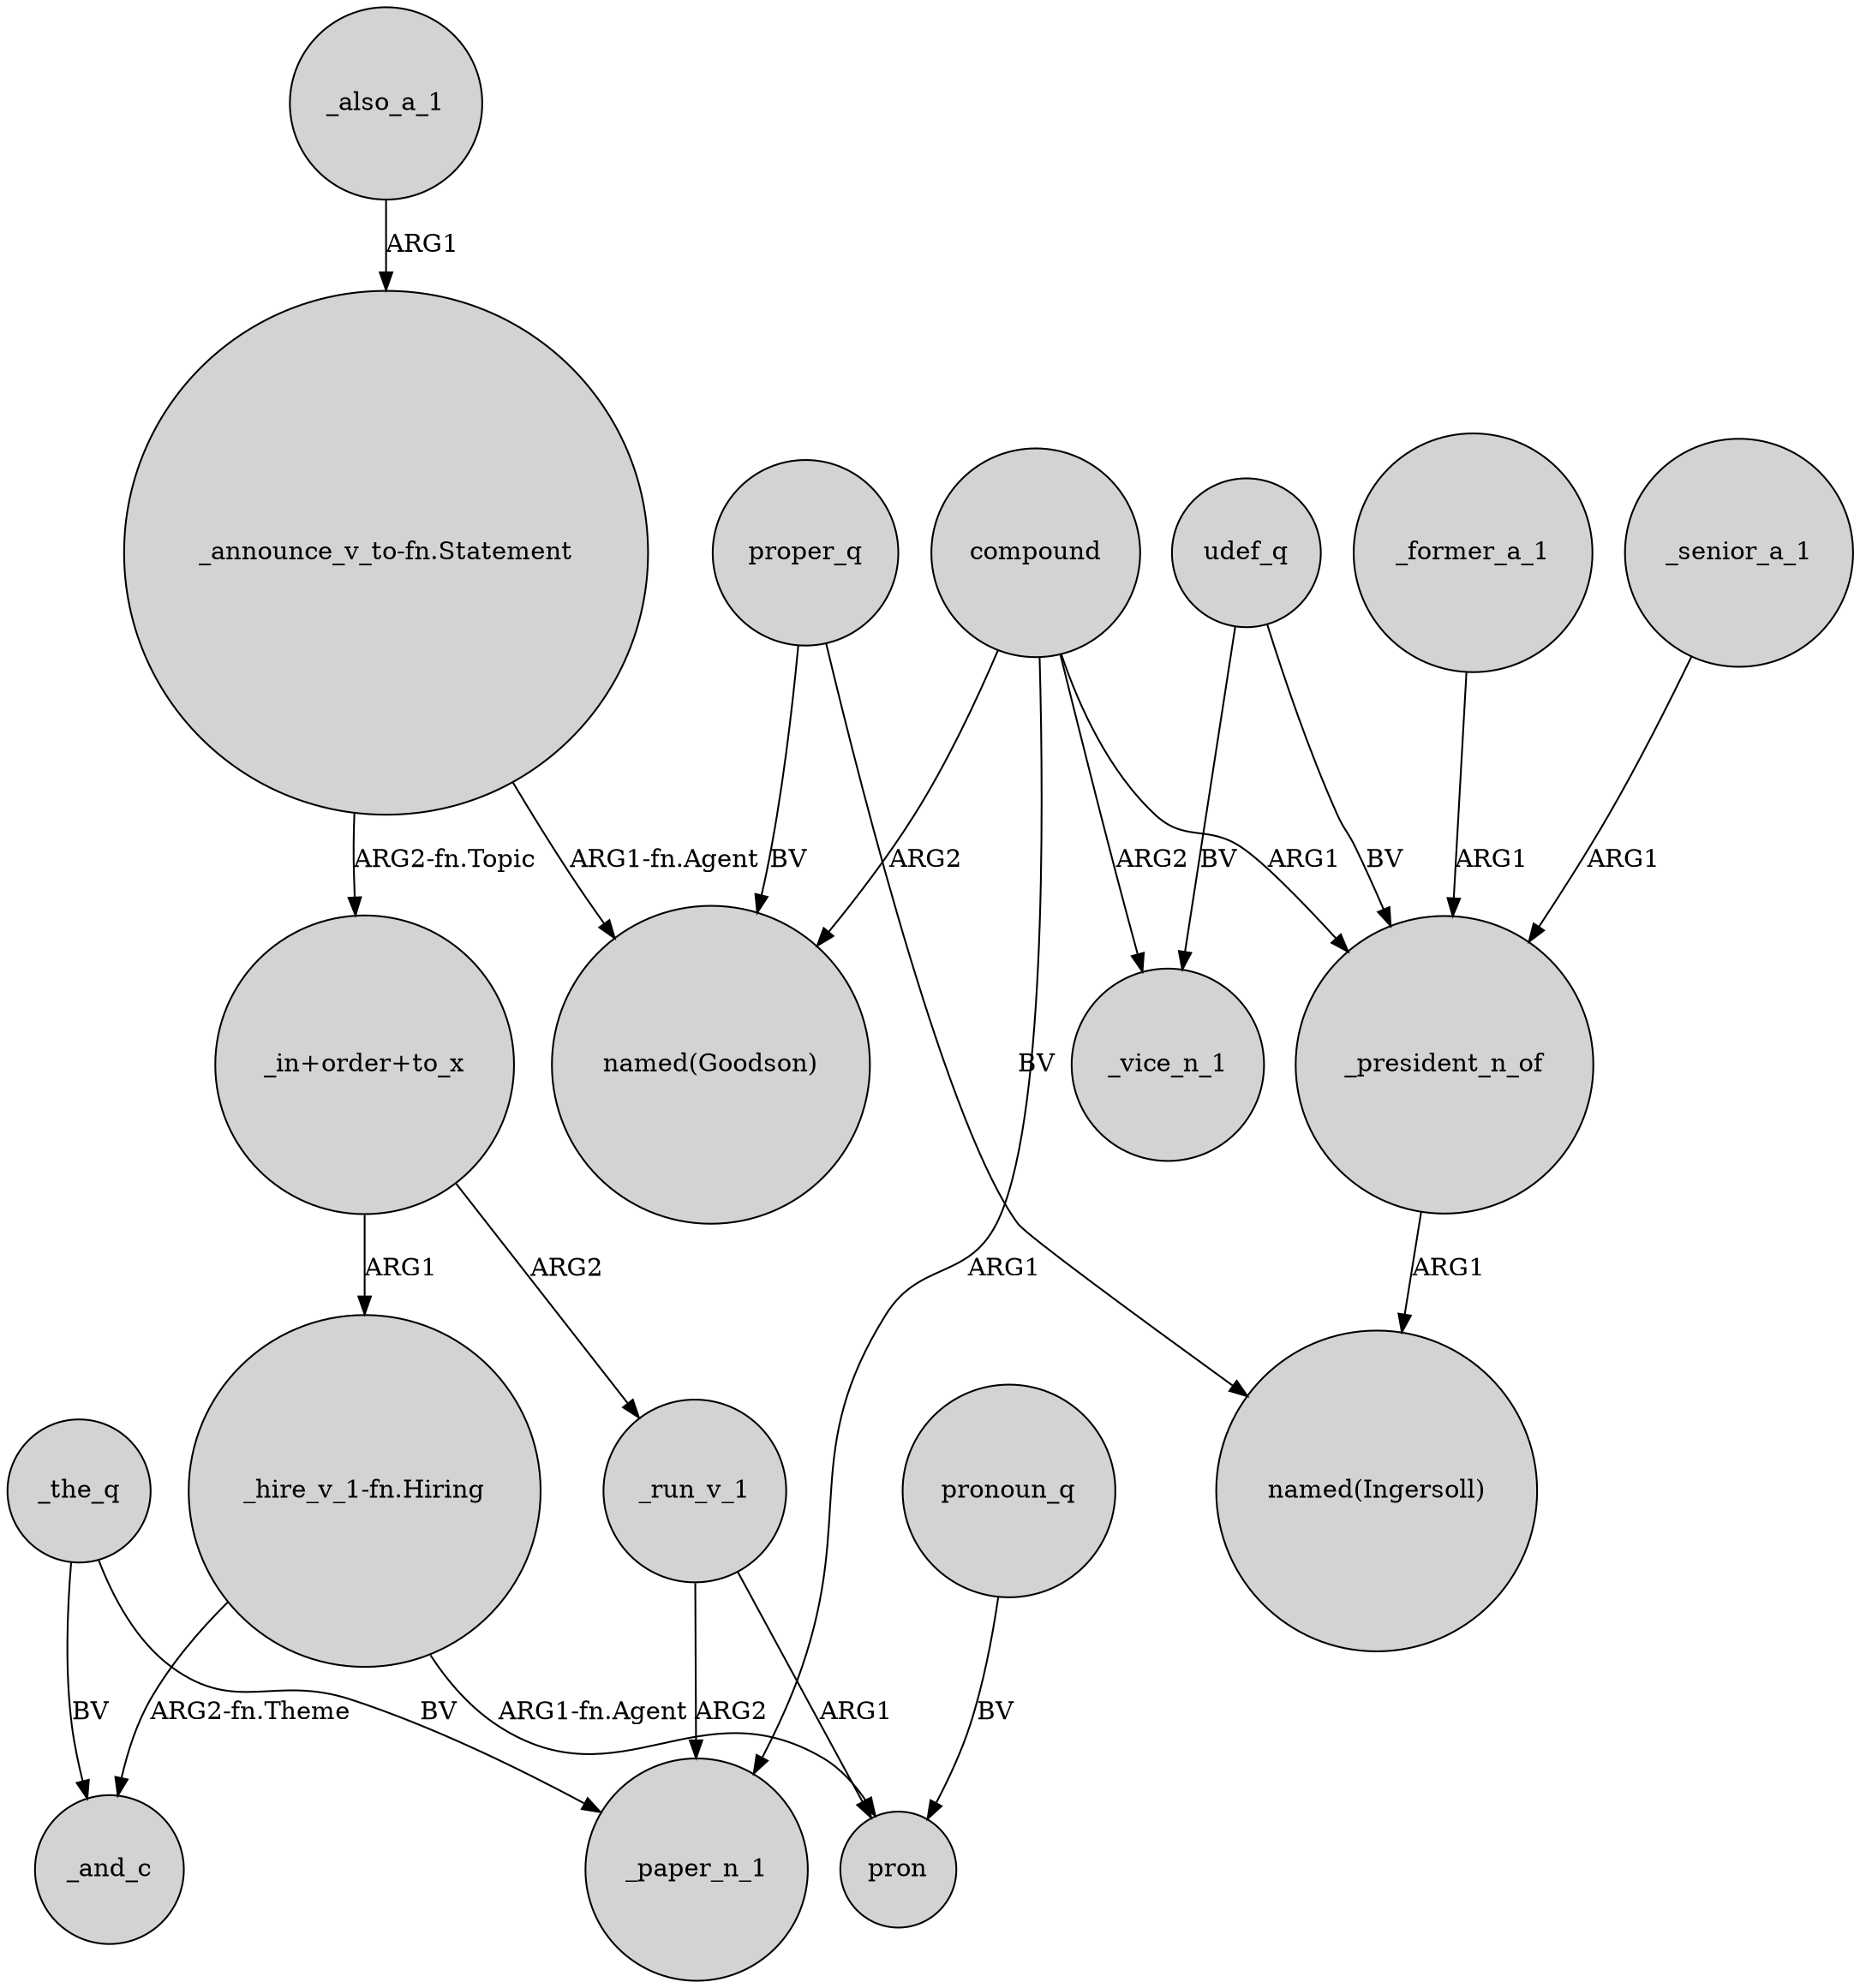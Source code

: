 digraph {
	node [shape=circle style=filled]
	_the_q -> _and_c [label=BV]
	compound -> _vice_n_1 [label=ARG2]
	_former_a_1 -> _president_n_of [label=ARG1]
	_the_q -> _paper_n_1 [label=BV]
	proper_q -> "named(Goodson)" [label=BV]
	"_in+order+to_x" -> _run_v_1 [label=ARG2]
	_run_v_1 -> pron [label=ARG1]
	compound -> _paper_n_1 [label=ARG1]
	_president_n_of -> "named(Ingersoll)" [label=ARG1]
	_senior_a_1 -> _president_n_of [label=ARG1]
	_also_a_1 -> "_announce_v_to-fn.Statement" [label=ARG1]
	udef_q -> _vice_n_1 [label=BV]
	proper_q -> "named(Ingersoll)" [label=BV]
	"_hire_v_1-fn.Hiring" -> pron [label="ARG1-fn.Agent"]
	pronoun_q -> pron [label=BV]
	compound -> _president_n_of [label=ARG1]
	"_announce_v_to-fn.Statement" -> "named(Goodson)" [label="ARG1-fn.Agent"]
	udef_q -> _president_n_of [label=BV]
	compound -> "named(Goodson)" [label=ARG2]
	"_hire_v_1-fn.Hiring" -> _and_c [label="ARG2-fn.Theme"]
	_run_v_1 -> _paper_n_1 [label=ARG2]
	"_announce_v_to-fn.Statement" -> "_in+order+to_x" [label="ARG2-fn.Topic"]
	"_in+order+to_x" -> "_hire_v_1-fn.Hiring" [label=ARG1]
}
